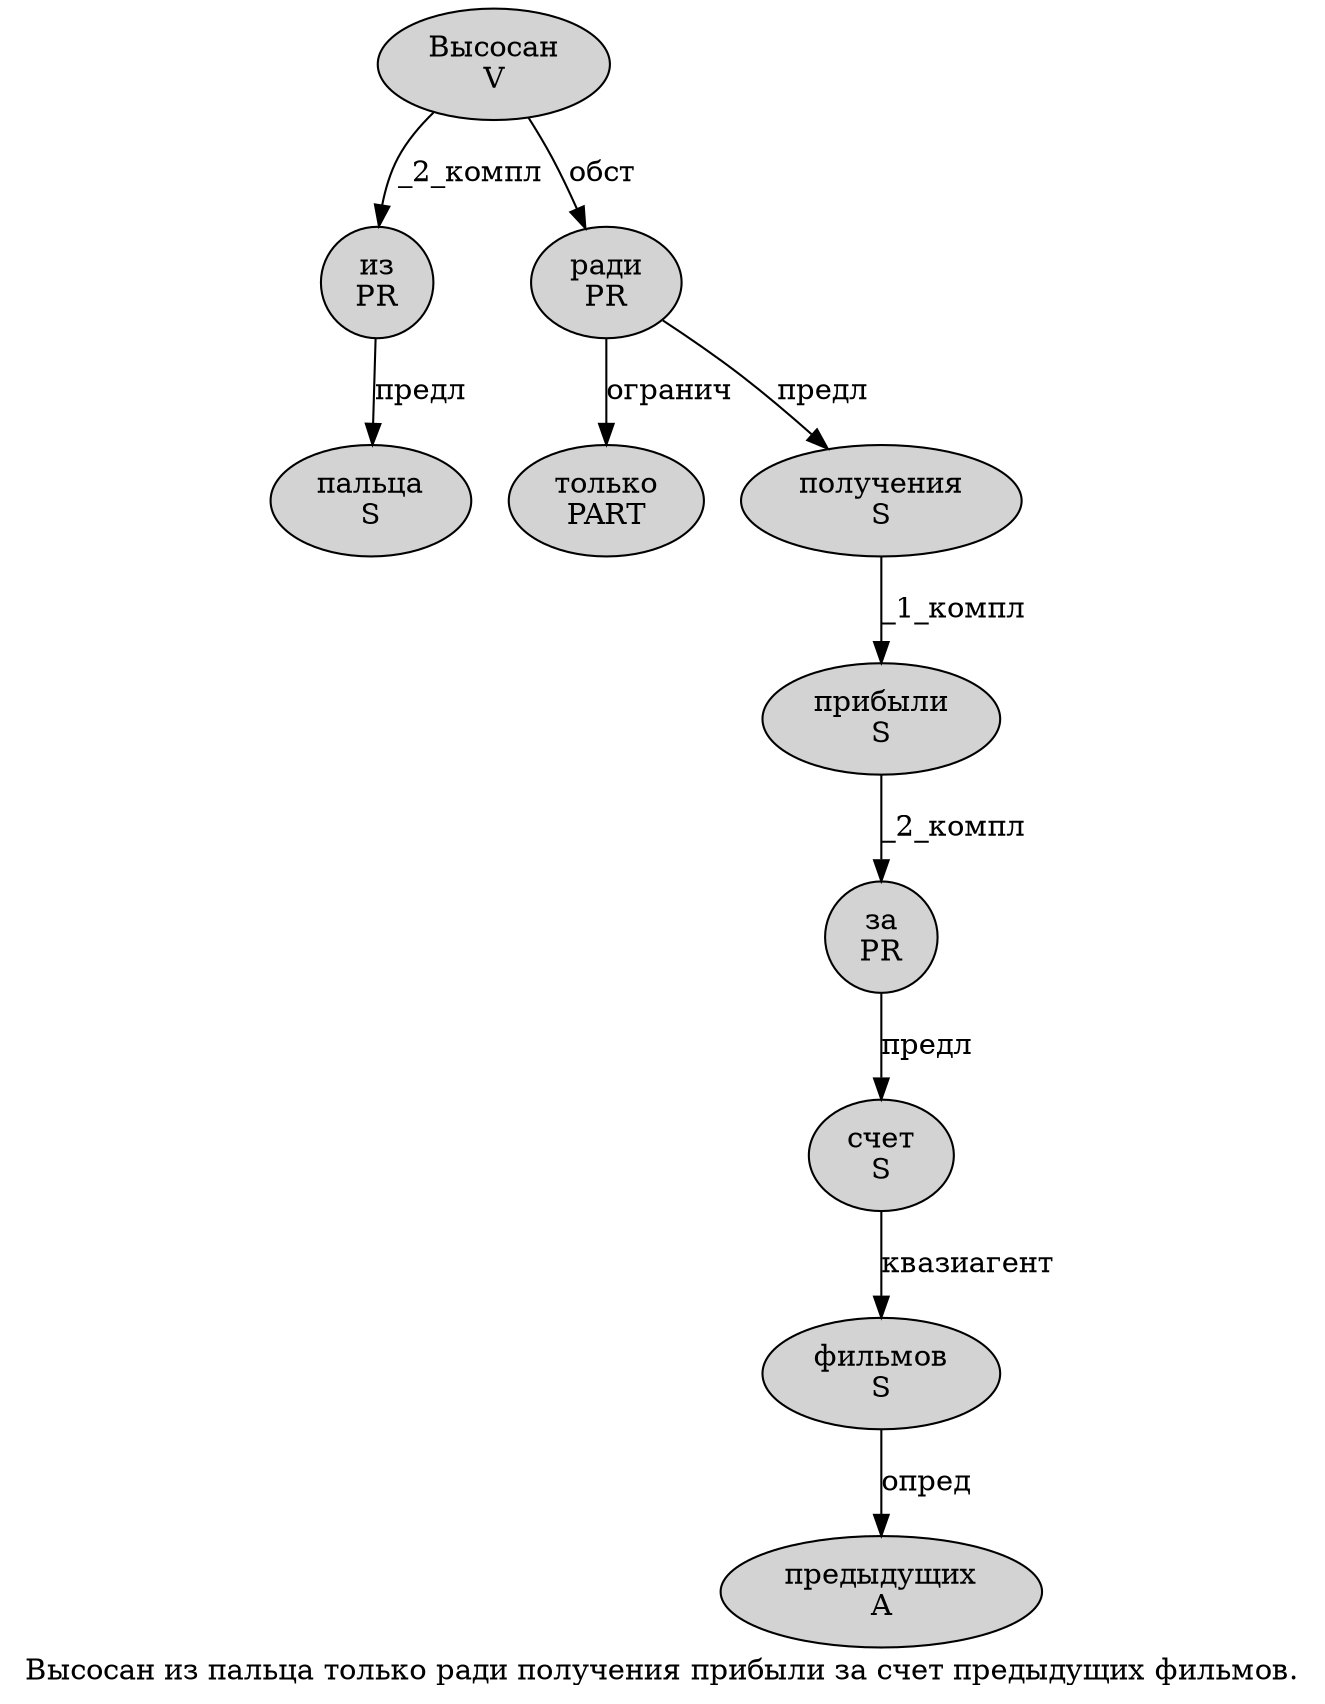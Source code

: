digraph SENTENCE_2932 {
	graph [label="Высосан из пальца только ради получения прибыли за счет предыдущих фильмов."]
	node [style=filled]
		0 [label="Высосан
V" color="" fillcolor=lightgray penwidth=1 shape=ellipse]
		1 [label="из
PR" color="" fillcolor=lightgray penwidth=1 shape=ellipse]
		2 [label="пальца
S" color="" fillcolor=lightgray penwidth=1 shape=ellipse]
		3 [label="только
PART" color="" fillcolor=lightgray penwidth=1 shape=ellipse]
		4 [label="ради
PR" color="" fillcolor=lightgray penwidth=1 shape=ellipse]
		5 [label="получения
S" color="" fillcolor=lightgray penwidth=1 shape=ellipse]
		6 [label="прибыли
S" color="" fillcolor=lightgray penwidth=1 shape=ellipse]
		7 [label="за
PR" color="" fillcolor=lightgray penwidth=1 shape=ellipse]
		8 [label="счет
S" color="" fillcolor=lightgray penwidth=1 shape=ellipse]
		9 [label="предыдущих
A" color="" fillcolor=lightgray penwidth=1 shape=ellipse]
		10 [label="фильмов
S" color="" fillcolor=lightgray penwidth=1 shape=ellipse]
			8 -> 10 [label="квазиагент"]
			4 -> 3 [label="огранич"]
			4 -> 5 [label="предл"]
			7 -> 8 [label="предл"]
			10 -> 9 [label="опред"]
			6 -> 7 [label="_2_компл"]
			1 -> 2 [label="предл"]
			0 -> 1 [label="_2_компл"]
			0 -> 4 [label="обст"]
			5 -> 6 [label="_1_компл"]
}